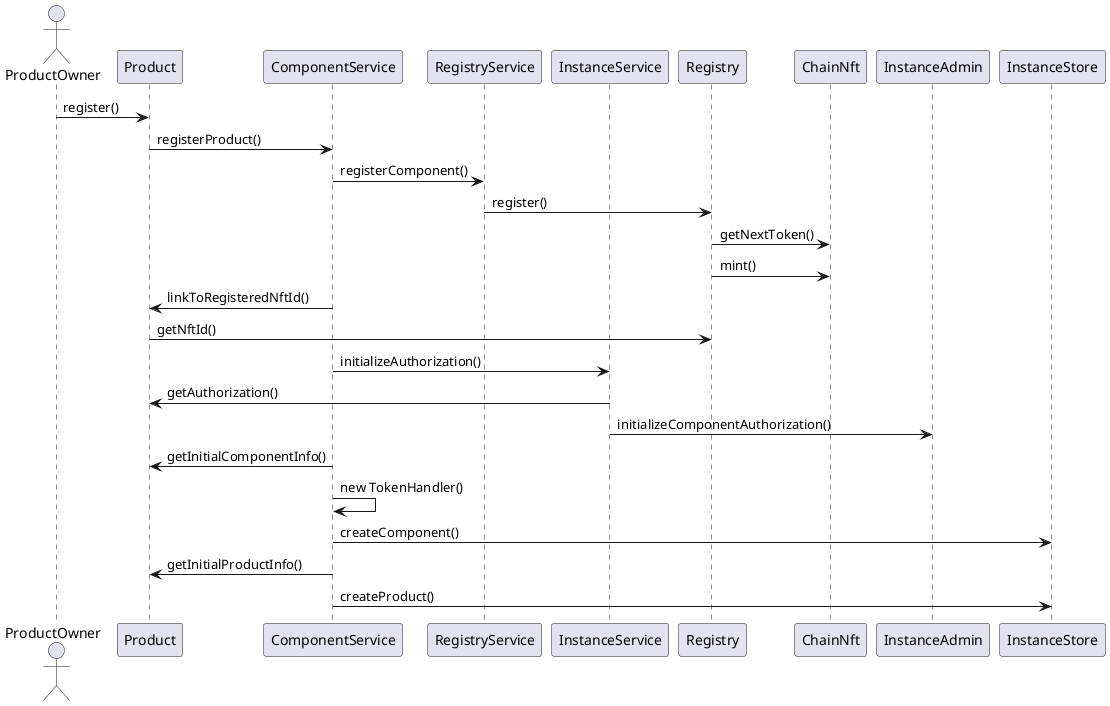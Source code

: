 @startuml

actor ProductOwner as po
participant Product

participant ComponentService
participant RegistryService
participant InstanceService

participant Registry
participant ChainNft

participant InstanceAdmin
participant InstanceStore

po -> Product : register()
Product -> ComponentService : registerProduct()

ComponentService -> RegistryService : registerComponent()
RegistryService -> Registry : register()
Registry -> ChainNft : getNextToken()
Registry -> ChainNft : mint()

ComponentService -> Product : linkToRegisteredNftId()
Product -> Registry : getNftId()

ComponentService -> InstanceService : initializeAuthorization()
InstanceService -> Product : getAuthorization()
InstanceService -> InstanceAdmin : initializeComponentAuthorization()

ComponentService -> Product : getInitialComponentInfo()
ComponentService -> ComponentService : new TokenHandler()

ComponentService -> InstanceStore : createComponent()

ComponentService -> Product : getInitialProductInfo()
ComponentService -> InstanceStore : createProduct()

@enduml